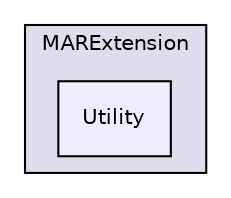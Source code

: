 digraph "/Users/Martin/Dev/SourceTree/MAREXT/MAREX/MARExtension/Utility" {
  compound=true
  node [ fontsize="10", fontname="Helvetica"];
  edge [ labelfontsize="10", labelfontname="Helvetica"];
  subgraph clusterdir_b932bfee56a058adac3470b82c4da045 {
    graph [ bgcolor="#ddddee", pencolor="black", label="MARExtension" fontname="Helvetica", fontsize="10", URL="dir_b932bfee56a058adac3470b82c4da045.html"]
  dir_5a4abd5a3e9a971d537a0fca0c51b18d [shape=box, label="Utility", style="filled", fillcolor="#eeeeff", pencolor="black", URL="dir_5a4abd5a3e9a971d537a0fca0c51b18d.html"];
  }
}
